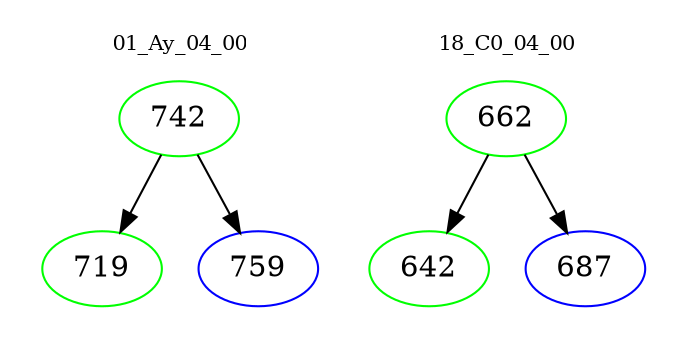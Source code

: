 digraph{
subgraph cluster_0 {
color = white
label = "01_Ay_04_00";
fontsize=10;
T0_742 [label="742", color="green"]
T0_742 -> T0_719 [color="black"]
T0_719 [label="719", color="green"]
T0_742 -> T0_759 [color="black"]
T0_759 [label="759", color="blue"]
}
subgraph cluster_1 {
color = white
label = "18_C0_04_00";
fontsize=10;
T1_662 [label="662", color="green"]
T1_662 -> T1_642 [color="black"]
T1_642 [label="642", color="green"]
T1_662 -> T1_687 [color="black"]
T1_687 [label="687", color="blue"]
}
}
